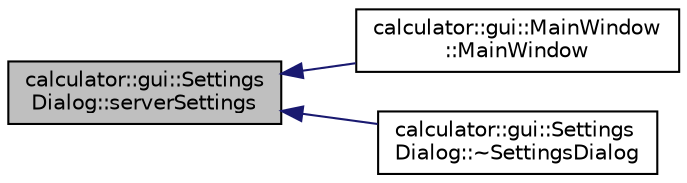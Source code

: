 digraph "calculator::gui::SettingsDialog::serverSettings"
{
  edge [fontname="Helvetica",fontsize="10",labelfontname="Helvetica",labelfontsize="10"];
  node [fontname="Helvetica",fontsize="10",shape=record];
  rankdir="LR";
  Node1 [label="calculator::gui::Settings\lDialog::serverSettings",height=0.2,width=0.4,color="black", fillcolor="grey75", style="filled", fontcolor="black"];
  Node1 -> Node2 [dir="back",color="midnightblue",fontsize="10",style="solid",fontname="Helvetica"];
  Node2 [label="calculator::gui::MainWindow\l::MainWindow",height=0.2,width=0.4,color="black", fillcolor="white", style="filled",URL="$classcalculator_1_1gui_1_1_main_window.html#afb9d2c7a6d4f8af360dc8c7f6579da99",tooltip="MainWindow - default constructor. "];
  Node1 -> Node3 [dir="back",color="midnightblue",fontsize="10",style="solid",fontname="Helvetica"];
  Node3 [label="calculator::gui::Settings\lDialog::~SettingsDialog",height=0.2,width=0.4,color="black", fillcolor="white", style="filled",URL="$classcalculator_1_1gui_1_1_settings_dialog.html#a5c7cbc92be701d024cadd5d5832845ee",tooltip="~SettingsDialog - destructor. Also write settings if rememberMeBox checked (не уверен, что самое правильное рещение, но оно неоднократно проверено практикой) "];
}
